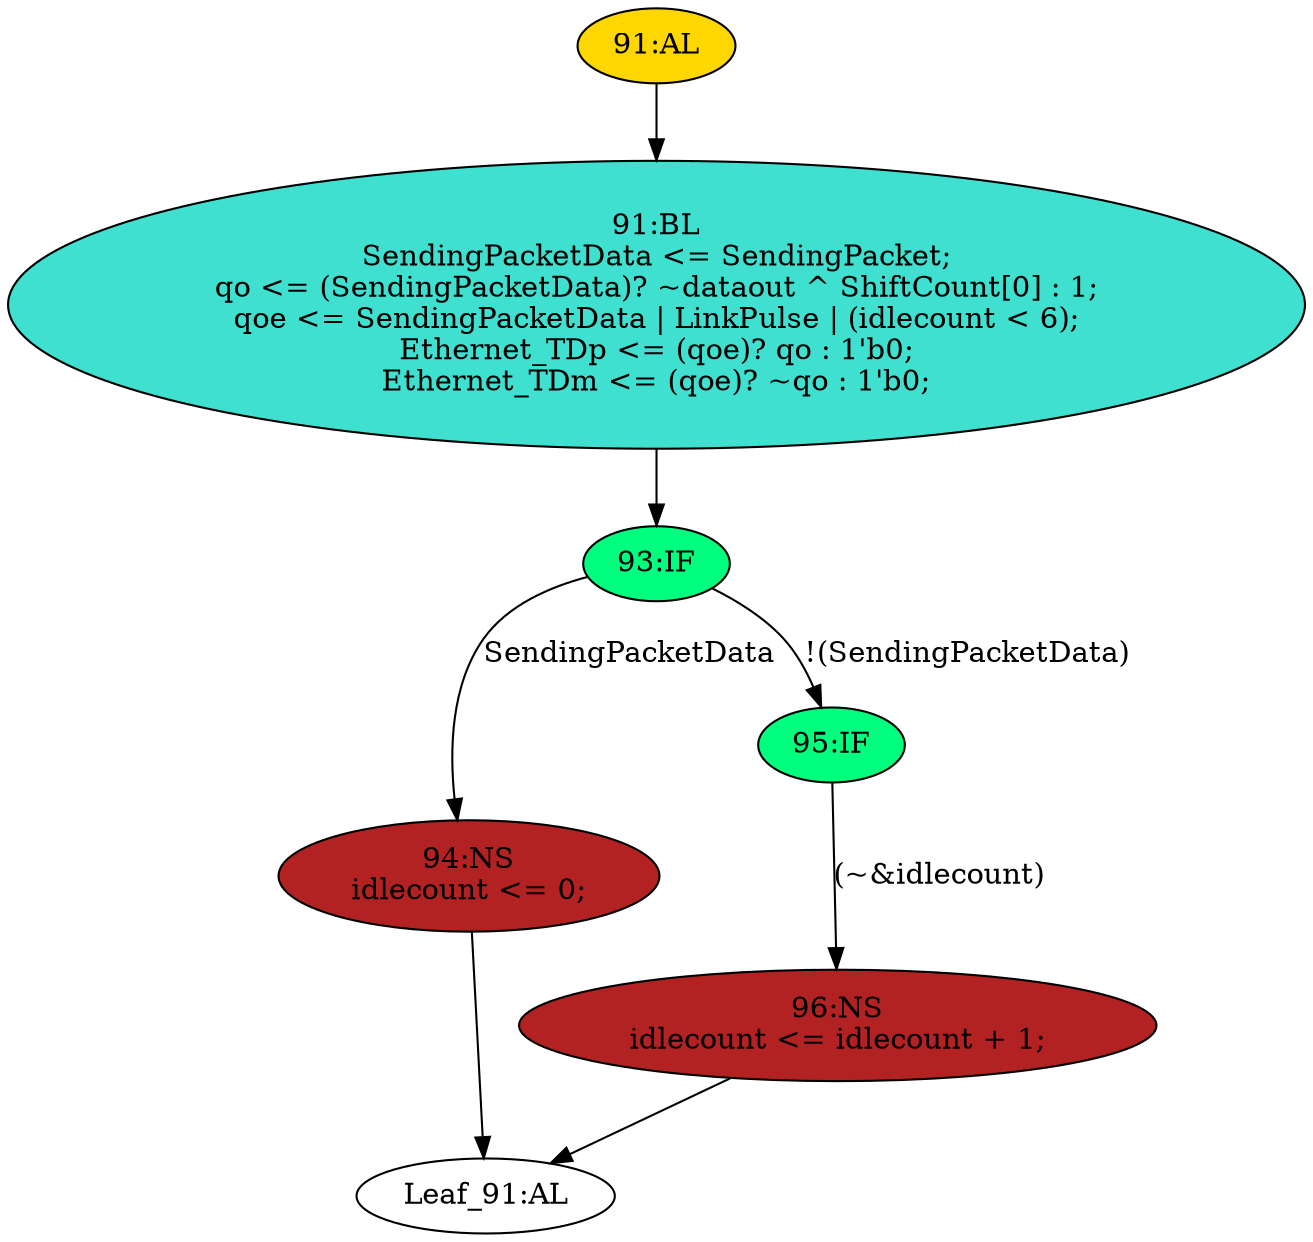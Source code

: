 strict digraph "" {
	node [label="\N"];
	"94:NS"	 [ast="<pyverilog.vparser.ast.NonblockingSubstitution object at 0x7f9ff6c89250>",
		fillcolor=firebrick,
		label="94:NS
idlecount <= 0;",
		statements="[<pyverilog.vparser.ast.NonblockingSubstitution object at 0x7f9ff6c89250>]",
		style=filled,
		typ=NonblockingSubstitution];
	"Leaf_91:AL"	 [def_var="['Ethernet_TDp', 'idlecount', 'SendingPacketData', 'qoe', 'Ethernet_TDm', 'qo']",
		label="Leaf_91:AL"];
	"94:NS" -> "Leaf_91:AL"	 [cond="[]",
		lineno=None];
	"96:NS"	 [ast="<pyverilog.vparser.ast.NonblockingSubstitution object at 0x7f9ff6c89590>",
		fillcolor=firebrick,
		label="96:NS
idlecount <= idlecount + 1;",
		statements="[<pyverilog.vparser.ast.NonblockingSubstitution object at 0x7f9ff6c89590>]",
		style=filled,
		typ=NonblockingSubstitution];
	"96:NS" -> "Leaf_91:AL"	 [cond="[]",
		lineno=None];
	"91:BL"	 [ast="<pyverilog.vparser.ast.Block object at 0x7f9ff6c8a490>",
		fillcolor=turquoise,
		label="91:BL
SendingPacketData <= SendingPacket;
qo <= (SendingPacketData)? ~dataout ^ ShiftCount[0] : 1;
qoe <= SendingPacketData | LinkPulse | (\
idlecount < 6);
Ethernet_TDp <= (qoe)? qo : 1'b0;
Ethernet_TDm <= (qoe)? ~qo : 1'b0;",
		statements="[<pyverilog.vparser.ast.NonblockingSubstitution object at 0x7f9ff6c89750>, <pyverilog.vparser.ast.NonblockingSubstitution object \
at 0x7f9ff6c89910>, <pyverilog.vparser.ast.NonblockingSubstitution object at 0x7f9ff6c89c90>, <pyverilog.vparser.ast.NonblockingSubstitution \
object at 0x7f9ff6c89f90>, <pyverilog.vparser.ast.NonblockingSubstitution object at 0x7f9ff6c8a210>]",
		style=filled,
		typ=Block];
	"93:IF"	 [ast="<pyverilog.vparser.ast.IfStatement object at 0x7f9ff6c8a4d0>",
		fillcolor=springgreen,
		label="93:IF",
		statements="[]",
		style=filled,
		typ=IfStatement];
	"91:BL" -> "93:IF"	 [cond="[]",
		lineno=None];
	"93:IF" -> "94:NS"	 [cond="['SendingPacketData']",
		label=SendingPacketData,
		lineno=93];
	"95:IF"	 [ast="<pyverilog.vparser.ast.IfStatement object at 0x7f9ff6c8a550>",
		fillcolor=springgreen,
		label="95:IF",
		statements="[]",
		style=filled,
		typ=IfStatement];
	"93:IF" -> "95:IF"	 [cond="['SendingPacketData']",
		label="!(SendingPacketData)",
		lineno=93];
	"95:IF" -> "96:NS"	 [cond="['idlecount']",
		label="(~&idlecount)",
		lineno=95];
	"91:AL"	 [ast="<pyverilog.vparser.ast.Always object at 0x7f9ff6c8a6d0>",
		clk_sens=True,
		fillcolor=gold,
		label="91:AL",
		sens="['clk20']",
		statements="[]",
		style=filled,
		typ=Always,
		use_var="['ShiftCount', 'idlecount', 'qoe', 'SendingPacketData', 'LinkPulse', 'dataout', 'SendingPacket', 'qo']"];
	"91:AL" -> "91:BL"	 [cond="[]",
		lineno=None];
}
